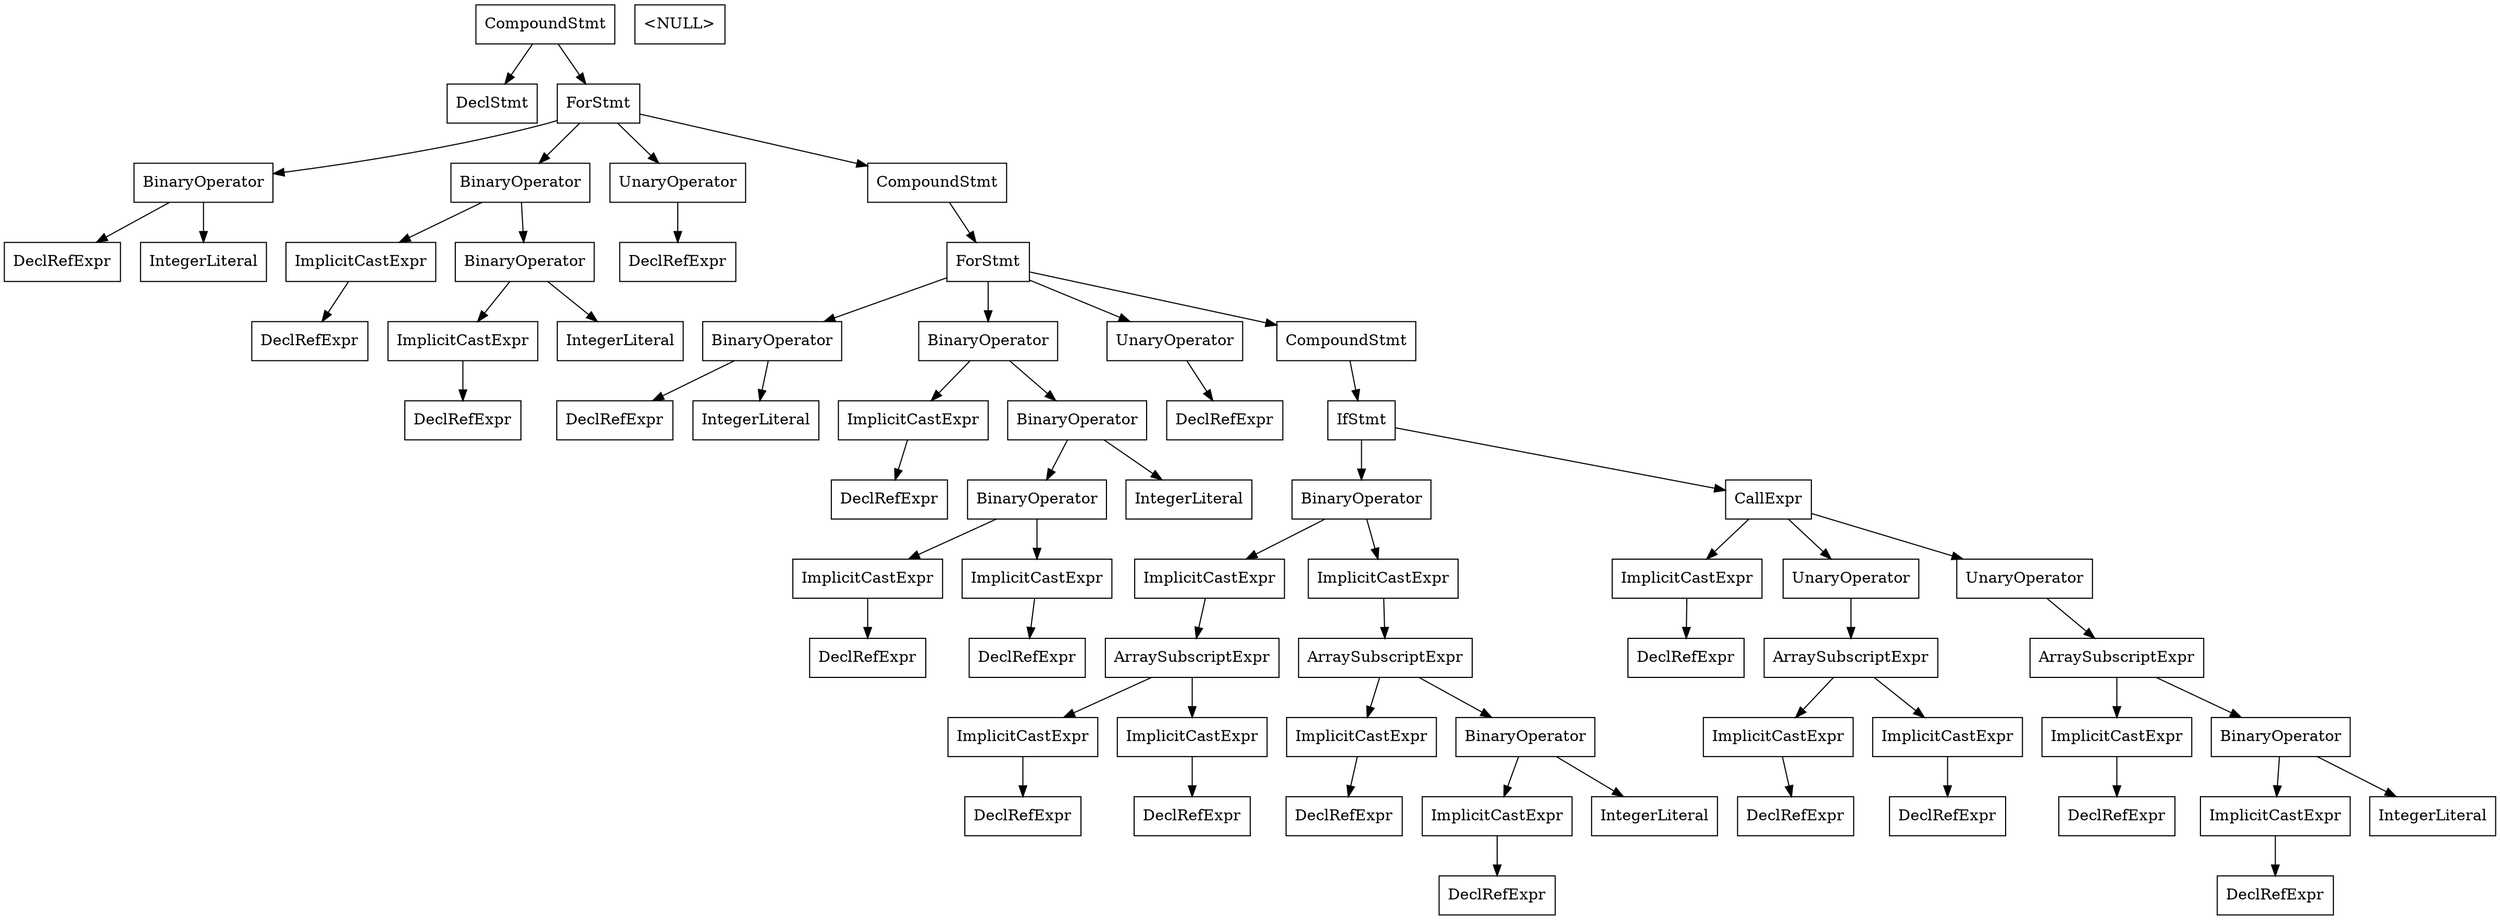 digraph unnamed {

	Node0x55e0f2e83a88 [shape=record,label="{CompoundStmt}"];
	Node0x55e0f2e83a88 -> Node0x55e0f2e82500;
	Node0x55e0f2e83a88 -> Node0x55e0f2e83a50;
	Node0x55e0f2e82500 [shape=record,label="{DeclStmt}"];
	Node0x55e0f2e83a50 [shape=record,label="{ForStmt}"];
	Node0x55e0f2e83a50 -> Node0x55e0f2e82558;
	Node0x55e0f2e83a50 -> Node0x55e0f2e82628;
	Node0x55e0f2e83a50 -> Node0x55e0f2e82668;
	Node0x55e0f2e83a50 -> Node0x55e0f2e83a38;
	Node0x55e0f2e82558 [shape=record,label="{BinaryOperator}"];
	Node0x55e0f2e82558 -> Node0x55e0f2e82518;
	Node0x55e0f2e82558 -> Node0x55e0f2e82538;
	Node0x55e0f2e82518 [shape=record,label="{DeclRefExpr}"];
	Node0x55e0f2e82538 [shape=record,label="{IntegerLiteral}"];
	Node0x0 [shape=record,label="{\<NULL\>}"];
	Node0x55e0f2e82628 [shape=record,label="{BinaryOperator}"];
	Node0x55e0f2e82628 -> Node0x55e0f2e82610;
	Node0x55e0f2e82628 -> Node0x55e0f2e825f0;
	Node0x55e0f2e82610 [shape=record,label="{ImplicitCastExpr}"];
	Node0x55e0f2e82610 -> Node0x55e0f2e82578;
	Node0x55e0f2e82578 [shape=record,label="{DeclRefExpr}"];
	Node0x55e0f2e825f0 [shape=record,label="{BinaryOperator}"];
	Node0x55e0f2e825f0 -> Node0x55e0f2e825d8;
	Node0x55e0f2e825f0 -> Node0x55e0f2e825b8;
	Node0x55e0f2e825d8 [shape=record,label="{ImplicitCastExpr}"];
	Node0x55e0f2e825d8 -> Node0x55e0f2e82598;
	Node0x55e0f2e82598 [shape=record,label="{DeclRefExpr}"];
	Node0x55e0f2e825b8 [shape=record,label="{IntegerLiteral}"];
	Node0x55e0f2e82668 [shape=record,label="{UnaryOperator}"];
	Node0x55e0f2e82668 -> Node0x55e0f2e82648;
	Node0x55e0f2e82648 [shape=record,label="{DeclRefExpr}"];
	Node0x55e0f2e83a38 [shape=record,label="{CompoundStmt}"];
	Node0x55e0f2e83a38 -> Node0x55e0f2e83a00;
	Node0x55e0f2e83a00 [shape=record,label="{ForStmt}"];
	Node0x55e0f2e83a00 -> Node0x55e0f2e826c0;
	Node0x55e0f2e83a00 -> Node0x55e0f2e827e8;
	Node0x55e0f2e83a00 -> Node0x55e0f2e82828;
	Node0x55e0f2e83a00 -> Node0x55e0f2e839e8;
	Node0x55e0f2e826c0 [shape=record,label="{BinaryOperator}"];
	Node0x55e0f2e826c0 -> Node0x55e0f2e82680;
	Node0x55e0f2e826c0 -> Node0x55e0f2e826a0;
	Node0x55e0f2e82680 [shape=record,label="{DeclRefExpr}"];
	Node0x55e0f2e826a0 [shape=record,label="{IntegerLiteral}"];
	Node0x55e0f2e827e8 [shape=record,label="{BinaryOperator}"];
	Node0x55e0f2e827e8 -> Node0x55e0f2e827d0;
	Node0x55e0f2e827e8 -> Node0x55e0f2e827b0;
	Node0x55e0f2e827d0 [shape=record,label="{ImplicitCastExpr}"];
	Node0x55e0f2e827d0 -> Node0x55e0f2e826e0;
	Node0x55e0f2e826e0 [shape=record,label="{DeclRefExpr}"];
	Node0x55e0f2e827b0 [shape=record,label="{BinaryOperator}"];
	Node0x55e0f2e827b0 -> Node0x55e0f2e82770;
	Node0x55e0f2e827b0 -> Node0x55e0f2e82790;
	Node0x55e0f2e82770 [shape=record,label="{BinaryOperator}"];
	Node0x55e0f2e82770 -> Node0x55e0f2e82740;
	Node0x55e0f2e82770 -> Node0x55e0f2e82758;
	Node0x55e0f2e82740 [shape=record,label="{ImplicitCastExpr}"];
	Node0x55e0f2e82740 -> Node0x55e0f2e82700;
	Node0x55e0f2e82700 [shape=record,label="{DeclRefExpr}"];
	Node0x55e0f2e82758 [shape=record,label="{ImplicitCastExpr}"];
	Node0x55e0f2e82758 -> Node0x55e0f2e82720;
	Node0x55e0f2e82720 [shape=record,label="{DeclRefExpr}"];
	Node0x55e0f2e82790 [shape=record,label="{IntegerLiteral}"];
	Node0x55e0f2e82828 [shape=record,label="{UnaryOperator}"];
	Node0x55e0f2e82828 -> Node0x55e0f2e82808;
	Node0x55e0f2e82808 [shape=record,label="{DeclRefExpr}"];
	Node0x55e0f2e839e8 [shape=record,label="{CompoundStmt}"];
	Node0x55e0f2e839e8 -> Node0x55e0f2e839d0;
	Node0x55e0f2e839d0 [shape=record,label="{IfStmt}"];
	Node0x55e0f2e839d0 -> Node0x55e0f2e829d0;
	Node0x55e0f2e839d0 -> Node0x55e0f2e839a0;
	Node0x55e0f2e829d0 [shape=record,label="{BinaryOperator}"];
	Node0x55e0f2e829d0 -> Node0x55e0f2e829a0;
	Node0x55e0f2e829d0 -> Node0x55e0f2e829b8;
	Node0x55e0f2e829a0 [shape=record,label="{ImplicitCastExpr}"];
	Node0x55e0f2e829a0 -> Node0x55e0f2e828b0;
	Node0x55e0f2e828b0 [shape=record,label="{ArraySubscriptExpr}"];
	Node0x55e0f2e828b0 -> Node0x55e0f2e82880;
	Node0x55e0f2e828b0 -> Node0x55e0f2e82898;
	Node0x55e0f2e82880 [shape=record,label="{ImplicitCastExpr}"];
	Node0x55e0f2e82880 -> Node0x55e0f2e82840;
	Node0x55e0f2e82840 [shape=record,label="{DeclRefExpr}"];
	Node0x55e0f2e82898 [shape=record,label="{ImplicitCastExpr}"];
	Node0x55e0f2e82898 -> Node0x55e0f2e82860;
	Node0x55e0f2e82860 [shape=record,label="{DeclRefExpr}"];
	Node0x55e0f2e829b8 [shape=record,label="{ImplicitCastExpr}"];
	Node0x55e0f2e829b8 -> Node0x55e0f2e82980;
	Node0x55e0f2e82980 [shape=record,label="{ArraySubscriptExpr}"];
	Node0x55e0f2e82980 -> Node0x55e0f2e82968;
	Node0x55e0f2e82980 -> Node0x55e0f2e82948;
	Node0x55e0f2e82968 [shape=record,label="{ImplicitCastExpr}"];
	Node0x55e0f2e82968 -> Node0x55e0f2e828d0;
	Node0x55e0f2e828d0 [shape=record,label="{DeclRefExpr}"];
	Node0x55e0f2e82948 [shape=record,label="{BinaryOperator}"];
	Node0x55e0f2e82948 -> Node0x55e0f2e82930;
	Node0x55e0f2e82948 -> Node0x55e0f2e82910;
	Node0x55e0f2e82930 [shape=record,label="{ImplicitCastExpr}"];
	Node0x55e0f2e82930 -> Node0x55e0f2e828f0;
	Node0x55e0f2e828f0 [shape=record,label="{DeclRefExpr}"];
	Node0x55e0f2e82910 [shape=record,label="{IntegerLiteral}"];
	Node0x55e0f2e839a0 [shape=record,label="{CallExpr}"];
	Node0x55e0f2e839a0 -> Node0x55e0f2e82bc8;
	Node0x55e0f2e839a0 -> Node0x55e0f2e82aa0;
	Node0x55e0f2e839a0 -> Node0x55e0f2e82b88;
	Node0x55e0f2e82bc8 [shape=record,label="{ImplicitCastExpr}"];
	Node0x55e0f2e82bc8 -> Node0x55e0f2e829f0;
	Node0x55e0f2e829f0 [shape=record,label="{DeclRefExpr}"];
	Node0x55e0f2e82aa0 [shape=record,label="{UnaryOperator}"];
	Node0x55e0f2e82aa0 -> Node0x55e0f2e82a80;
	Node0x55e0f2e82a80 [shape=record,label="{ArraySubscriptExpr}"];
	Node0x55e0f2e82a80 -> Node0x55e0f2e82a50;
	Node0x55e0f2e82a80 -> Node0x55e0f2e82a68;
	Node0x55e0f2e82a50 [shape=record,label="{ImplicitCastExpr}"];
	Node0x55e0f2e82a50 -> Node0x55e0f2e82a10;
	Node0x55e0f2e82a10 [shape=record,label="{DeclRefExpr}"];
	Node0x55e0f2e82a68 [shape=record,label="{ImplicitCastExpr}"];
	Node0x55e0f2e82a68 -> Node0x55e0f2e82a30;
	Node0x55e0f2e82a30 [shape=record,label="{DeclRefExpr}"];
	Node0x55e0f2e82b88 [shape=record,label="{UnaryOperator}"];
	Node0x55e0f2e82b88 -> Node0x55e0f2e82b68;
	Node0x55e0f2e82b68 [shape=record,label="{ArraySubscriptExpr}"];
	Node0x55e0f2e82b68 -> Node0x55e0f2e82b50;
	Node0x55e0f2e82b68 -> Node0x55e0f2e82b30;
	Node0x55e0f2e82b50 [shape=record,label="{ImplicitCastExpr}"];
	Node0x55e0f2e82b50 -> Node0x55e0f2e82ab8;
	Node0x55e0f2e82ab8 [shape=record,label="{DeclRefExpr}"];
	Node0x55e0f2e82b30 [shape=record,label="{BinaryOperator}"];
	Node0x55e0f2e82b30 -> Node0x55e0f2e82b18;
	Node0x55e0f2e82b30 -> Node0x55e0f2e82af8;
	Node0x55e0f2e82b18 [shape=record,label="{ImplicitCastExpr}"];
	Node0x55e0f2e82b18 -> Node0x55e0f2e82ad8;
	Node0x55e0f2e82ad8 [shape=record,label="{DeclRefExpr}"];
	Node0x55e0f2e82af8 [shape=record,label="{IntegerLiteral}"];
}
